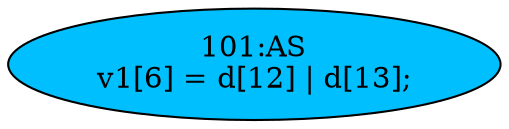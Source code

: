 strict digraph "" {
	node [label="\N"];
	"101:AS"	 [ast="<pyverilog.vparser.ast.Assign object at 0x7fee23154d50>",
		def_var="['v1']",
		fillcolor=deepskyblue,
		label="101:AS
v1[6] = d[12] | d[13];",
		statements="[]",
		style=filled,
		typ=Assign,
		use_var="['d', 'd']"];
}
